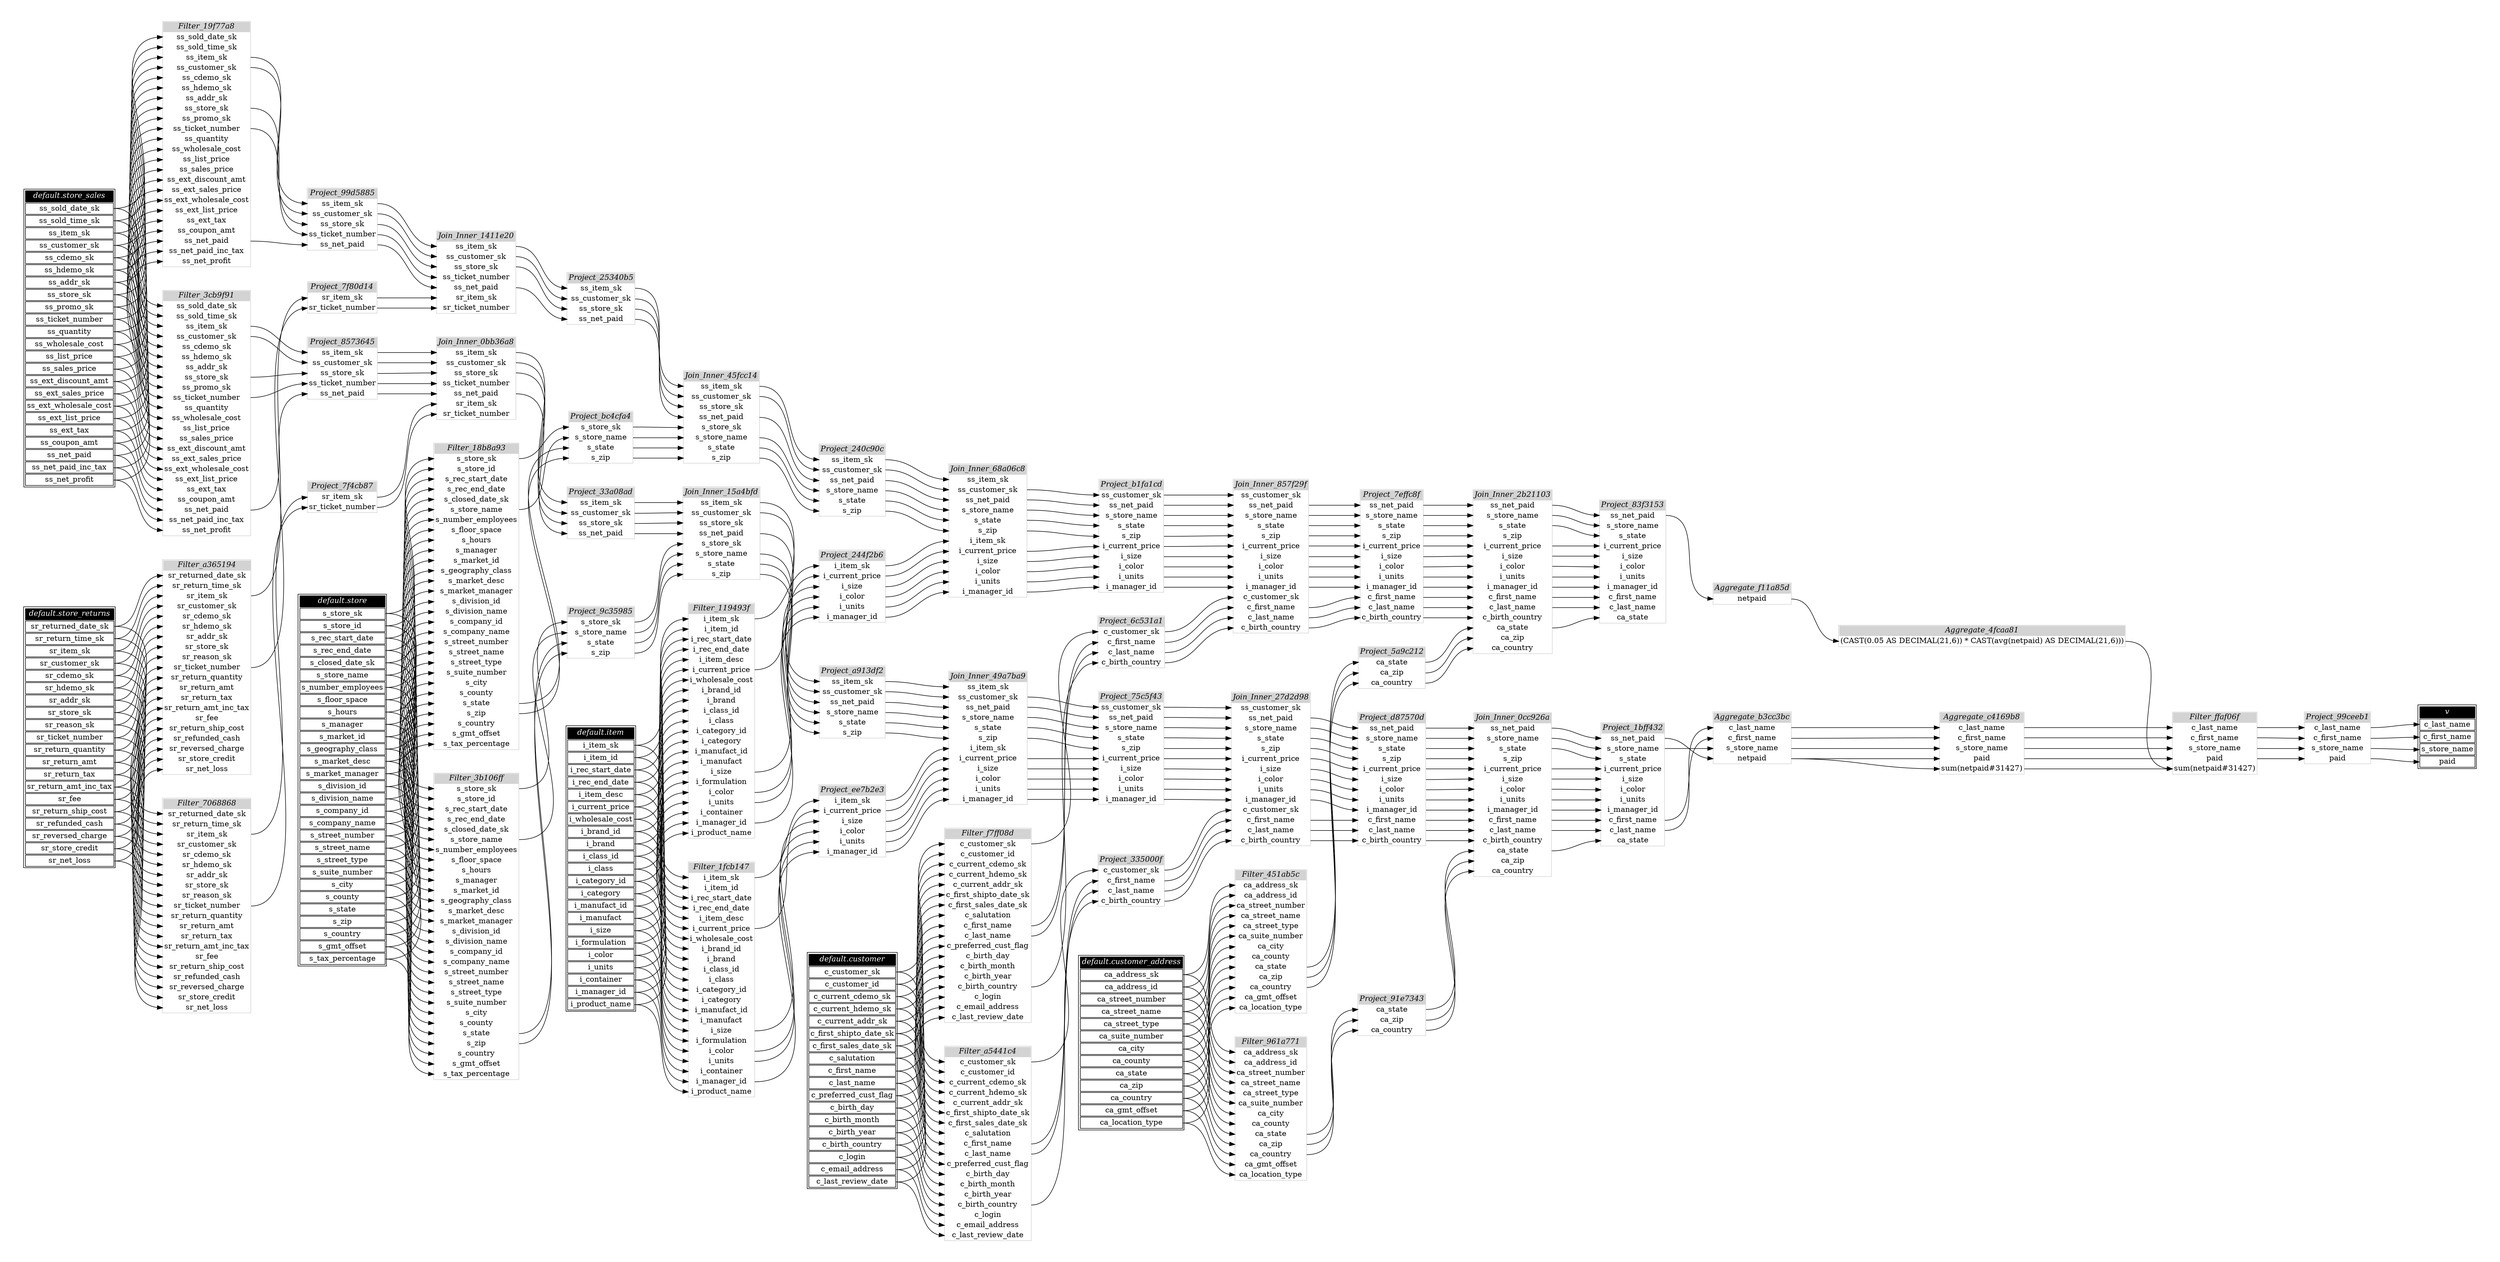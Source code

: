 // Automatically generated by TPCDSFlowTestSuite


digraph {
  graph [pad="0.5" nodesep="0.5" ranksep="1" fontname="Helvetica" rankdir=LR];
  node [shape=plaintext]

  
"Aggregate_4fcaa81" [label=<
<table color="lightgray" border="1" cellborder="0" cellspacing="0">
  <tr><td bgcolor="lightgray" port="nodeName"><i>Aggregate_4fcaa81</i></td></tr>
  <tr><td port="0">(CAST(0.05 AS DECIMAL(21,6)) * CAST(avg(netpaid) AS DECIMAL(21,6)))</td></tr>
</table>>];
     

"Aggregate_b3cc3bc" [label=<
<table color="lightgray" border="1" cellborder="0" cellspacing="0">
  <tr><td bgcolor="lightgray" port="nodeName"><i>Aggregate_b3cc3bc</i></td></tr>
  <tr><td port="0">c_last_name</td></tr>
<tr><td port="1">c_first_name</td></tr>
<tr><td port="2">s_store_name</td></tr>
<tr><td port="3">netpaid</td></tr>
</table>>];
     

"Aggregate_c4169b8" [label=<
<table color="lightgray" border="1" cellborder="0" cellspacing="0">
  <tr><td bgcolor="lightgray" port="nodeName"><i>Aggregate_c4169b8</i></td></tr>
  <tr><td port="0">c_last_name</td></tr>
<tr><td port="1">c_first_name</td></tr>
<tr><td port="2">s_store_name</td></tr>
<tr><td port="3">paid</td></tr>
<tr><td port="4">sum(netpaid#31427)</td></tr>
</table>>];
     

"Aggregate_f11a85d" [label=<
<table color="lightgray" border="1" cellborder="0" cellspacing="0">
  <tr><td bgcolor="lightgray" port="nodeName"><i>Aggregate_f11a85d</i></td></tr>
  <tr><td port="0">netpaid</td></tr>
</table>>];
     

"Filter_119493f" [label=<
<table color="lightgray" border="1" cellborder="0" cellspacing="0">
  <tr><td bgcolor="lightgray" port="nodeName"><i>Filter_119493f</i></td></tr>
  <tr><td port="0">i_item_sk</td></tr>
<tr><td port="1">i_item_id</td></tr>
<tr><td port="2">i_rec_start_date</td></tr>
<tr><td port="3">i_rec_end_date</td></tr>
<tr><td port="4">i_item_desc</td></tr>
<tr><td port="5">i_current_price</td></tr>
<tr><td port="6">i_wholesale_cost</td></tr>
<tr><td port="7">i_brand_id</td></tr>
<tr><td port="8">i_brand</td></tr>
<tr><td port="9">i_class_id</td></tr>
<tr><td port="10">i_class</td></tr>
<tr><td port="11">i_category_id</td></tr>
<tr><td port="12">i_category</td></tr>
<tr><td port="13">i_manufact_id</td></tr>
<tr><td port="14">i_manufact</td></tr>
<tr><td port="15">i_size</td></tr>
<tr><td port="16">i_formulation</td></tr>
<tr><td port="17">i_color</td></tr>
<tr><td port="18">i_units</td></tr>
<tr><td port="19">i_container</td></tr>
<tr><td port="20">i_manager_id</td></tr>
<tr><td port="21">i_product_name</td></tr>
</table>>];
     

"Filter_18b8a93" [label=<
<table color="lightgray" border="1" cellborder="0" cellspacing="0">
  <tr><td bgcolor="lightgray" port="nodeName"><i>Filter_18b8a93</i></td></tr>
  <tr><td port="0">s_store_sk</td></tr>
<tr><td port="1">s_store_id</td></tr>
<tr><td port="2">s_rec_start_date</td></tr>
<tr><td port="3">s_rec_end_date</td></tr>
<tr><td port="4">s_closed_date_sk</td></tr>
<tr><td port="5">s_store_name</td></tr>
<tr><td port="6">s_number_employees</td></tr>
<tr><td port="7">s_floor_space</td></tr>
<tr><td port="8">s_hours</td></tr>
<tr><td port="9">s_manager</td></tr>
<tr><td port="10">s_market_id</td></tr>
<tr><td port="11">s_geography_class</td></tr>
<tr><td port="12">s_market_desc</td></tr>
<tr><td port="13">s_market_manager</td></tr>
<tr><td port="14">s_division_id</td></tr>
<tr><td port="15">s_division_name</td></tr>
<tr><td port="16">s_company_id</td></tr>
<tr><td port="17">s_company_name</td></tr>
<tr><td port="18">s_street_number</td></tr>
<tr><td port="19">s_street_name</td></tr>
<tr><td port="20">s_street_type</td></tr>
<tr><td port="21">s_suite_number</td></tr>
<tr><td port="22">s_city</td></tr>
<tr><td port="23">s_county</td></tr>
<tr><td port="24">s_state</td></tr>
<tr><td port="25">s_zip</td></tr>
<tr><td port="26">s_country</td></tr>
<tr><td port="27">s_gmt_offset</td></tr>
<tr><td port="28">s_tax_percentage</td></tr>
</table>>];
     

"Filter_19f77a8" [label=<
<table color="lightgray" border="1" cellborder="0" cellspacing="0">
  <tr><td bgcolor="lightgray" port="nodeName"><i>Filter_19f77a8</i></td></tr>
  <tr><td port="0">ss_sold_date_sk</td></tr>
<tr><td port="1">ss_sold_time_sk</td></tr>
<tr><td port="2">ss_item_sk</td></tr>
<tr><td port="3">ss_customer_sk</td></tr>
<tr><td port="4">ss_cdemo_sk</td></tr>
<tr><td port="5">ss_hdemo_sk</td></tr>
<tr><td port="6">ss_addr_sk</td></tr>
<tr><td port="7">ss_store_sk</td></tr>
<tr><td port="8">ss_promo_sk</td></tr>
<tr><td port="9">ss_ticket_number</td></tr>
<tr><td port="10">ss_quantity</td></tr>
<tr><td port="11">ss_wholesale_cost</td></tr>
<tr><td port="12">ss_list_price</td></tr>
<tr><td port="13">ss_sales_price</td></tr>
<tr><td port="14">ss_ext_discount_amt</td></tr>
<tr><td port="15">ss_ext_sales_price</td></tr>
<tr><td port="16">ss_ext_wholesale_cost</td></tr>
<tr><td port="17">ss_ext_list_price</td></tr>
<tr><td port="18">ss_ext_tax</td></tr>
<tr><td port="19">ss_coupon_amt</td></tr>
<tr><td port="20">ss_net_paid</td></tr>
<tr><td port="21">ss_net_paid_inc_tax</td></tr>
<tr><td port="22">ss_net_profit</td></tr>
</table>>];
     

"Filter_1fcb147" [label=<
<table color="lightgray" border="1" cellborder="0" cellspacing="0">
  <tr><td bgcolor="lightgray" port="nodeName"><i>Filter_1fcb147</i></td></tr>
  <tr><td port="0">i_item_sk</td></tr>
<tr><td port="1">i_item_id</td></tr>
<tr><td port="2">i_rec_start_date</td></tr>
<tr><td port="3">i_rec_end_date</td></tr>
<tr><td port="4">i_item_desc</td></tr>
<tr><td port="5">i_current_price</td></tr>
<tr><td port="6">i_wholesale_cost</td></tr>
<tr><td port="7">i_brand_id</td></tr>
<tr><td port="8">i_brand</td></tr>
<tr><td port="9">i_class_id</td></tr>
<tr><td port="10">i_class</td></tr>
<tr><td port="11">i_category_id</td></tr>
<tr><td port="12">i_category</td></tr>
<tr><td port="13">i_manufact_id</td></tr>
<tr><td port="14">i_manufact</td></tr>
<tr><td port="15">i_size</td></tr>
<tr><td port="16">i_formulation</td></tr>
<tr><td port="17">i_color</td></tr>
<tr><td port="18">i_units</td></tr>
<tr><td port="19">i_container</td></tr>
<tr><td port="20">i_manager_id</td></tr>
<tr><td port="21">i_product_name</td></tr>
</table>>];
     

"Filter_3b106ff" [label=<
<table color="lightgray" border="1" cellborder="0" cellspacing="0">
  <tr><td bgcolor="lightgray" port="nodeName"><i>Filter_3b106ff</i></td></tr>
  <tr><td port="0">s_store_sk</td></tr>
<tr><td port="1">s_store_id</td></tr>
<tr><td port="2">s_rec_start_date</td></tr>
<tr><td port="3">s_rec_end_date</td></tr>
<tr><td port="4">s_closed_date_sk</td></tr>
<tr><td port="5">s_store_name</td></tr>
<tr><td port="6">s_number_employees</td></tr>
<tr><td port="7">s_floor_space</td></tr>
<tr><td port="8">s_hours</td></tr>
<tr><td port="9">s_manager</td></tr>
<tr><td port="10">s_market_id</td></tr>
<tr><td port="11">s_geography_class</td></tr>
<tr><td port="12">s_market_desc</td></tr>
<tr><td port="13">s_market_manager</td></tr>
<tr><td port="14">s_division_id</td></tr>
<tr><td port="15">s_division_name</td></tr>
<tr><td port="16">s_company_id</td></tr>
<tr><td port="17">s_company_name</td></tr>
<tr><td port="18">s_street_number</td></tr>
<tr><td port="19">s_street_name</td></tr>
<tr><td port="20">s_street_type</td></tr>
<tr><td port="21">s_suite_number</td></tr>
<tr><td port="22">s_city</td></tr>
<tr><td port="23">s_county</td></tr>
<tr><td port="24">s_state</td></tr>
<tr><td port="25">s_zip</td></tr>
<tr><td port="26">s_country</td></tr>
<tr><td port="27">s_gmt_offset</td></tr>
<tr><td port="28">s_tax_percentage</td></tr>
</table>>];
     

"Filter_3cb9f91" [label=<
<table color="lightgray" border="1" cellborder="0" cellspacing="0">
  <tr><td bgcolor="lightgray" port="nodeName"><i>Filter_3cb9f91</i></td></tr>
  <tr><td port="0">ss_sold_date_sk</td></tr>
<tr><td port="1">ss_sold_time_sk</td></tr>
<tr><td port="2">ss_item_sk</td></tr>
<tr><td port="3">ss_customer_sk</td></tr>
<tr><td port="4">ss_cdemo_sk</td></tr>
<tr><td port="5">ss_hdemo_sk</td></tr>
<tr><td port="6">ss_addr_sk</td></tr>
<tr><td port="7">ss_store_sk</td></tr>
<tr><td port="8">ss_promo_sk</td></tr>
<tr><td port="9">ss_ticket_number</td></tr>
<tr><td port="10">ss_quantity</td></tr>
<tr><td port="11">ss_wholesale_cost</td></tr>
<tr><td port="12">ss_list_price</td></tr>
<tr><td port="13">ss_sales_price</td></tr>
<tr><td port="14">ss_ext_discount_amt</td></tr>
<tr><td port="15">ss_ext_sales_price</td></tr>
<tr><td port="16">ss_ext_wholesale_cost</td></tr>
<tr><td port="17">ss_ext_list_price</td></tr>
<tr><td port="18">ss_ext_tax</td></tr>
<tr><td port="19">ss_coupon_amt</td></tr>
<tr><td port="20">ss_net_paid</td></tr>
<tr><td port="21">ss_net_paid_inc_tax</td></tr>
<tr><td port="22">ss_net_profit</td></tr>
</table>>];
     

"Filter_451ab5c" [label=<
<table color="lightgray" border="1" cellborder="0" cellspacing="0">
  <tr><td bgcolor="lightgray" port="nodeName"><i>Filter_451ab5c</i></td></tr>
  <tr><td port="0">ca_address_sk</td></tr>
<tr><td port="1">ca_address_id</td></tr>
<tr><td port="2">ca_street_number</td></tr>
<tr><td port="3">ca_street_name</td></tr>
<tr><td port="4">ca_street_type</td></tr>
<tr><td port="5">ca_suite_number</td></tr>
<tr><td port="6">ca_city</td></tr>
<tr><td port="7">ca_county</td></tr>
<tr><td port="8">ca_state</td></tr>
<tr><td port="9">ca_zip</td></tr>
<tr><td port="10">ca_country</td></tr>
<tr><td port="11">ca_gmt_offset</td></tr>
<tr><td port="12">ca_location_type</td></tr>
</table>>];
     

"Filter_7068868" [label=<
<table color="lightgray" border="1" cellborder="0" cellspacing="0">
  <tr><td bgcolor="lightgray" port="nodeName"><i>Filter_7068868</i></td></tr>
  <tr><td port="0">sr_returned_date_sk</td></tr>
<tr><td port="1">sr_return_time_sk</td></tr>
<tr><td port="2">sr_item_sk</td></tr>
<tr><td port="3">sr_customer_sk</td></tr>
<tr><td port="4">sr_cdemo_sk</td></tr>
<tr><td port="5">sr_hdemo_sk</td></tr>
<tr><td port="6">sr_addr_sk</td></tr>
<tr><td port="7">sr_store_sk</td></tr>
<tr><td port="8">sr_reason_sk</td></tr>
<tr><td port="9">sr_ticket_number</td></tr>
<tr><td port="10">sr_return_quantity</td></tr>
<tr><td port="11">sr_return_amt</td></tr>
<tr><td port="12">sr_return_tax</td></tr>
<tr><td port="13">sr_return_amt_inc_tax</td></tr>
<tr><td port="14">sr_fee</td></tr>
<tr><td port="15">sr_return_ship_cost</td></tr>
<tr><td port="16">sr_refunded_cash</td></tr>
<tr><td port="17">sr_reversed_charge</td></tr>
<tr><td port="18">sr_store_credit</td></tr>
<tr><td port="19">sr_net_loss</td></tr>
</table>>];
     

"Filter_961a771" [label=<
<table color="lightgray" border="1" cellborder="0" cellspacing="0">
  <tr><td bgcolor="lightgray" port="nodeName"><i>Filter_961a771</i></td></tr>
  <tr><td port="0">ca_address_sk</td></tr>
<tr><td port="1">ca_address_id</td></tr>
<tr><td port="2">ca_street_number</td></tr>
<tr><td port="3">ca_street_name</td></tr>
<tr><td port="4">ca_street_type</td></tr>
<tr><td port="5">ca_suite_number</td></tr>
<tr><td port="6">ca_city</td></tr>
<tr><td port="7">ca_county</td></tr>
<tr><td port="8">ca_state</td></tr>
<tr><td port="9">ca_zip</td></tr>
<tr><td port="10">ca_country</td></tr>
<tr><td port="11">ca_gmt_offset</td></tr>
<tr><td port="12">ca_location_type</td></tr>
</table>>];
     

"Filter_a365194" [label=<
<table color="lightgray" border="1" cellborder="0" cellspacing="0">
  <tr><td bgcolor="lightgray" port="nodeName"><i>Filter_a365194</i></td></tr>
  <tr><td port="0">sr_returned_date_sk</td></tr>
<tr><td port="1">sr_return_time_sk</td></tr>
<tr><td port="2">sr_item_sk</td></tr>
<tr><td port="3">sr_customer_sk</td></tr>
<tr><td port="4">sr_cdemo_sk</td></tr>
<tr><td port="5">sr_hdemo_sk</td></tr>
<tr><td port="6">sr_addr_sk</td></tr>
<tr><td port="7">sr_store_sk</td></tr>
<tr><td port="8">sr_reason_sk</td></tr>
<tr><td port="9">sr_ticket_number</td></tr>
<tr><td port="10">sr_return_quantity</td></tr>
<tr><td port="11">sr_return_amt</td></tr>
<tr><td port="12">sr_return_tax</td></tr>
<tr><td port="13">sr_return_amt_inc_tax</td></tr>
<tr><td port="14">sr_fee</td></tr>
<tr><td port="15">sr_return_ship_cost</td></tr>
<tr><td port="16">sr_refunded_cash</td></tr>
<tr><td port="17">sr_reversed_charge</td></tr>
<tr><td port="18">sr_store_credit</td></tr>
<tr><td port="19">sr_net_loss</td></tr>
</table>>];
     

"Filter_a5441c4" [label=<
<table color="lightgray" border="1" cellborder="0" cellspacing="0">
  <tr><td bgcolor="lightgray" port="nodeName"><i>Filter_a5441c4</i></td></tr>
  <tr><td port="0">c_customer_sk</td></tr>
<tr><td port="1">c_customer_id</td></tr>
<tr><td port="2">c_current_cdemo_sk</td></tr>
<tr><td port="3">c_current_hdemo_sk</td></tr>
<tr><td port="4">c_current_addr_sk</td></tr>
<tr><td port="5">c_first_shipto_date_sk</td></tr>
<tr><td port="6">c_first_sales_date_sk</td></tr>
<tr><td port="7">c_salutation</td></tr>
<tr><td port="8">c_first_name</td></tr>
<tr><td port="9">c_last_name</td></tr>
<tr><td port="10">c_preferred_cust_flag</td></tr>
<tr><td port="11">c_birth_day</td></tr>
<tr><td port="12">c_birth_month</td></tr>
<tr><td port="13">c_birth_year</td></tr>
<tr><td port="14">c_birth_country</td></tr>
<tr><td port="15">c_login</td></tr>
<tr><td port="16">c_email_address</td></tr>
<tr><td port="17">c_last_review_date</td></tr>
</table>>];
     

"Filter_f7ff08d" [label=<
<table color="lightgray" border="1" cellborder="0" cellspacing="0">
  <tr><td bgcolor="lightgray" port="nodeName"><i>Filter_f7ff08d</i></td></tr>
  <tr><td port="0">c_customer_sk</td></tr>
<tr><td port="1">c_customer_id</td></tr>
<tr><td port="2">c_current_cdemo_sk</td></tr>
<tr><td port="3">c_current_hdemo_sk</td></tr>
<tr><td port="4">c_current_addr_sk</td></tr>
<tr><td port="5">c_first_shipto_date_sk</td></tr>
<tr><td port="6">c_first_sales_date_sk</td></tr>
<tr><td port="7">c_salutation</td></tr>
<tr><td port="8">c_first_name</td></tr>
<tr><td port="9">c_last_name</td></tr>
<tr><td port="10">c_preferred_cust_flag</td></tr>
<tr><td port="11">c_birth_day</td></tr>
<tr><td port="12">c_birth_month</td></tr>
<tr><td port="13">c_birth_year</td></tr>
<tr><td port="14">c_birth_country</td></tr>
<tr><td port="15">c_login</td></tr>
<tr><td port="16">c_email_address</td></tr>
<tr><td port="17">c_last_review_date</td></tr>
</table>>];
     

"Filter_ffaf06f" [label=<
<table color="lightgray" border="1" cellborder="0" cellspacing="0">
  <tr><td bgcolor="lightgray" port="nodeName"><i>Filter_ffaf06f</i></td></tr>
  <tr><td port="0">c_last_name</td></tr>
<tr><td port="1">c_first_name</td></tr>
<tr><td port="2">s_store_name</td></tr>
<tr><td port="3">paid</td></tr>
<tr><td port="4">sum(netpaid#31427)</td></tr>
</table>>];
     

"Join_Inner_0bb36a8" [label=<
<table color="lightgray" border="1" cellborder="0" cellspacing="0">
  <tr><td bgcolor="lightgray" port="nodeName"><i>Join_Inner_0bb36a8</i></td></tr>
  <tr><td port="0">ss_item_sk</td></tr>
<tr><td port="1">ss_customer_sk</td></tr>
<tr><td port="2">ss_store_sk</td></tr>
<tr><td port="3">ss_ticket_number</td></tr>
<tr><td port="4">ss_net_paid</td></tr>
<tr><td port="5">sr_item_sk</td></tr>
<tr><td port="6">sr_ticket_number</td></tr>
</table>>];
     

"Join_Inner_0cc926a" [label=<
<table color="lightgray" border="1" cellborder="0" cellspacing="0">
  <tr><td bgcolor="lightgray" port="nodeName"><i>Join_Inner_0cc926a</i></td></tr>
  <tr><td port="0">ss_net_paid</td></tr>
<tr><td port="1">s_store_name</td></tr>
<tr><td port="2">s_state</td></tr>
<tr><td port="3">s_zip</td></tr>
<tr><td port="4">i_current_price</td></tr>
<tr><td port="5">i_size</td></tr>
<tr><td port="6">i_color</td></tr>
<tr><td port="7">i_units</td></tr>
<tr><td port="8">i_manager_id</td></tr>
<tr><td port="9">c_first_name</td></tr>
<tr><td port="10">c_last_name</td></tr>
<tr><td port="11">c_birth_country</td></tr>
<tr><td port="12">ca_state</td></tr>
<tr><td port="13">ca_zip</td></tr>
<tr><td port="14">ca_country</td></tr>
</table>>];
     

"Join_Inner_1411e20" [label=<
<table color="lightgray" border="1" cellborder="0" cellspacing="0">
  <tr><td bgcolor="lightgray" port="nodeName"><i>Join_Inner_1411e20</i></td></tr>
  <tr><td port="0">ss_item_sk</td></tr>
<tr><td port="1">ss_customer_sk</td></tr>
<tr><td port="2">ss_store_sk</td></tr>
<tr><td port="3">ss_ticket_number</td></tr>
<tr><td port="4">ss_net_paid</td></tr>
<tr><td port="5">sr_item_sk</td></tr>
<tr><td port="6">sr_ticket_number</td></tr>
</table>>];
     

"Join_Inner_15a4bfd" [label=<
<table color="lightgray" border="1" cellborder="0" cellspacing="0">
  <tr><td bgcolor="lightgray" port="nodeName"><i>Join_Inner_15a4bfd</i></td></tr>
  <tr><td port="0">ss_item_sk</td></tr>
<tr><td port="1">ss_customer_sk</td></tr>
<tr><td port="2">ss_store_sk</td></tr>
<tr><td port="3">ss_net_paid</td></tr>
<tr><td port="4">s_store_sk</td></tr>
<tr><td port="5">s_store_name</td></tr>
<tr><td port="6">s_state</td></tr>
<tr><td port="7">s_zip</td></tr>
</table>>];
     

"Join_Inner_27d2d98" [label=<
<table color="lightgray" border="1" cellborder="0" cellspacing="0">
  <tr><td bgcolor="lightgray" port="nodeName"><i>Join_Inner_27d2d98</i></td></tr>
  <tr><td port="0">ss_customer_sk</td></tr>
<tr><td port="1">ss_net_paid</td></tr>
<tr><td port="2">s_store_name</td></tr>
<tr><td port="3">s_state</td></tr>
<tr><td port="4">s_zip</td></tr>
<tr><td port="5">i_current_price</td></tr>
<tr><td port="6">i_size</td></tr>
<tr><td port="7">i_color</td></tr>
<tr><td port="8">i_units</td></tr>
<tr><td port="9">i_manager_id</td></tr>
<tr><td port="10">c_customer_sk</td></tr>
<tr><td port="11">c_first_name</td></tr>
<tr><td port="12">c_last_name</td></tr>
<tr><td port="13">c_birth_country</td></tr>
</table>>];
     

"Join_Inner_2b21103" [label=<
<table color="lightgray" border="1" cellborder="0" cellspacing="0">
  <tr><td bgcolor="lightgray" port="nodeName"><i>Join_Inner_2b21103</i></td></tr>
  <tr><td port="0">ss_net_paid</td></tr>
<tr><td port="1">s_store_name</td></tr>
<tr><td port="2">s_state</td></tr>
<tr><td port="3">s_zip</td></tr>
<tr><td port="4">i_current_price</td></tr>
<tr><td port="5">i_size</td></tr>
<tr><td port="6">i_color</td></tr>
<tr><td port="7">i_units</td></tr>
<tr><td port="8">i_manager_id</td></tr>
<tr><td port="9">c_first_name</td></tr>
<tr><td port="10">c_last_name</td></tr>
<tr><td port="11">c_birth_country</td></tr>
<tr><td port="12">ca_state</td></tr>
<tr><td port="13">ca_zip</td></tr>
<tr><td port="14">ca_country</td></tr>
</table>>];
     

"Join_Inner_45fcc14" [label=<
<table color="lightgray" border="1" cellborder="0" cellspacing="0">
  <tr><td bgcolor="lightgray" port="nodeName"><i>Join_Inner_45fcc14</i></td></tr>
  <tr><td port="0">ss_item_sk</td></tr>
<tr><td port="1">ss_customer_sk</td></tr>
<tr><td port="2">ss_store_sk</td></tr>
<tr><td port="3">ss_net_paid</td></tr>
<tr><td port="4">s_store_sk</td></tr>
<tr><td port="5">s_store_name</td></tr>
<tr><td port="6">s_state</td></tr>
<tr><td port="7">s_zip</td></tr>
</table>>];
     

"Join_Inner_49a7ba9" [label=<
<table color="lightgray" border="1" cellborder="0" cellspacing="0">
  <tr><td bgcolor="lightgray" port="nodeName"><i>Join_Inner_49a7ba9</i></td></tr>
  <tr><td port="0">ss_item_sk</td></tr>
<tr><td port="1">ss_customer_sk</td></tr>
<tr><td port="2">ss_net_paid</td></tr>
<tr><td port="3">s_store_name</td></tr>
<tr><td port="4">s_state</td></tr>
<tr><td port="5">s_zip</td></tr>
<tr><td port="6">i_item_sk</td></tr>
<tr><td port="7">i_current_price</td></tr>
<tr><td port="8">i_size</td></tr>
<tr><td port="9">i_color</td></tr>
<tr><td port="10">i_units</td></tr>
<tr><td port="11">i_manager_id</td></tr>
</table>>];
     

"Join_Inner_68a06c8" [label=<
<table color="lightgray" border="1" cellborder="0" cellspacing="0">
  <tr><td bgcolor="lightgray" port="nodeName"><i>Join_Inner_68a06c8</i></td></tr>
  <tr><td port="0">ss_item_sk</td></tr>
<tr><td port="1">ss_customer_sk</td></tr>
<tr><td port="2">ss_net_paid</td></tr>
<tr><td port="3">s_store_name</td></tr>
<tr><td port="4">s_state</td></tr>
<tr><td port="5">s_zip</td></tr>
<tr><td port="6">i_item_sk</td></tr>
<tr><td port="7">i_current_price</td></tr>
<tr><td port="8">i_size</td></tr>
<tr><td port="9">i_color</td></tr>
<tr><td port="10">i_units</td></tr>
<tr><td port="11">i_manager_id</td></tr>
</table>>];
     

"Join_Inner_857f29f" [label=<
<table color="lightgray" border="1" cellborder="0" cellspacing="0">
  <tr><td bgcolor="lightgray" port="nodeName"><i>Join_Inner_857f29f</i></td></tr>
  <tr><td port="0">ss_customer_sk</td></tr>
<tr><td port="1">ss_net_paid</td></tr>
<tr><td port="2">s_store_name</td></tr>
<tr><td port="3">s_state</td></tr>
<tr><td port="4">s_zip</td></tr>
<tr><td port="5">i_current_price</td></tr>
<tr><td port="6">i_size</td></tr>
<tr><td port="7">i_color</td></tr>
<tr><td port="8">i_units</td></tr>
<tr><td port="9">i_manager_id</td></tr>
<tr><td port="10">c_customer_sk</td></tr>
<tr><td port="11">c_first_name</td></tr>
<tr><td port="12">c_last_name</td></tr>
<tr><td port="13">c_birth_country</td></tr>
</table>>];
     

"Project_1bff432" [label=<
<table color="lightgray" border="1" cellborder="0" cellspacing="0">
  <tr><td bgcolor="lightgray" port="nodeName"><i>Project_1bff432</i></td></tr>
  <tr><td port="0">ss_net_paid</td></tr>
<tr><td port="1">s_store_name</td></tr>
<tr><td port="2">s_state</td></tr>
<tr><td port="3">i_current_price</td></tr>
<tr><td port="4">i_size</td></tr>
<tr><td port="5">i_color</td></tr>
<tr><td port="6">i_units</td></tr>
<tr><td port="7">i_manager_id</td></tr>
<tr><td port="8">c_first_name</td></tr>
<tr><td port="9">c_last_name</td></tr>
<tr><td port="10">ca_state</td></tr>
</table>>];
     

"Project_240c90c" [label=<
<table color="lightgray" border="1" cellborder="0" cellspacing="0">
  <tr><td bgcolor="lightgray" port="nodeName"><i>Project_240c90c</i></td></tr>
  <tr><td port="0">ss_item_sk</td></tr>
<tr><td port="1">ss_customer_sk</td></tr>
<tr><td port="2">ss_net_paid</td></tr>
<tr><td port="3">s_store_name</td></tr>
<tr><td port="4">s_state</td></tr>
<tr><td port="5">s_zip</td></tr>
</table>>];
     

"Project_244f2b6" [label=<
<table color="lightgray" border="1" cellborder="0" cellspacing="0">
  <tr><td bgcolor="lightgray" port="nodeName"><i>Project_244f2b6</i></td></tr>
  <tr><td port="0">i_item_sk</td></tr>
<tr><td port="1">i_current_price</td></tr>
<tr><td port="2">i_size</td></tr>
<tr><td port="3">i_color</td></tr>
<tr><td port="4">i_units</td></tr>
<tr><td port="5">i_manager_id</td></tr>
</table>>];
     

"Project_25340b5" [label=<
<table color="lightgray" border="1" cellborder="0" cellspacing="0">
  <tr><td bgcolor="lightgray" port="nodeName"><i>Project_25340b5</i></td></tr>
  <tr><td port="0">ss_item_sk</td></tr>
<tr><td port="1">ss_customer_sk</td></tr>
<tr><td port="2">ss_store_sk</td></tr>
<tr><td port="3">ss_net_paid</td></tr>
</table>>];
     

"Project_335000f" [label=<
<table color="lightgray" border="1" cellborder="0" cellspacing="0">
  <tr><td bgcolor="lightgray" port="nodeName"><i>Project_335000f</i></td></tr>
  <tr><td port="0">c_customer_sk</td></tr>
<tr><td port="1">c_first_name</td></tr>
<tr><td port="2">c_last_name</td></tr>
<tr><td port="3">c_birth_country</td></tr>
</table>>];
     

"Project_33a08ad" [label=<
<table color="lightgray" border="1" cellborder="0" cellspacing="0">
  <tr><td bgcolor="lightgray" port="nodeName"><i>Project_33a08ad</i></td></tr>
  <tr><td port="0">ss_item_sk</td></tr>
<tr><td port="1">ss_customer_sk</td></tr>
<tr><td port="2">ss_store_sk</td></tr>
<tr><td port="3">ss_net_paid</td></tr>
</table>>];
     

"Project_5a9c212" [label=<
<table color="lightgray" border="1" cellborder="0" cellspacing="0">
  <tr><td bgcolor="lightgray" port="nodeName"><i>Project_5a9c212</i></td></tr>
  <tr><td port="0">ca_state</td></tr>
<tr><td port="1">ca_zip</td></tr>
<tr><td port="2">ca_country</td></tr>
</table>>];
     

"Project_6c531a1" [label=<
<table color="lightgray" border="1" cellborder="0" cellspacing="0">
  <tr><td bgcolor="lightgray" port="nodeName"><i>Project_6c531a1</i></td></tr>
  <tr><td port="0">c_customer_sk</td></tr>
<tr><td port="1">c_first_name</td></tr>
<tr><td port="2">c_last_name</td></tr>
<tr><td port="3">c_birth_country</td></tr>
</table>>];
     

"Project_75c5f43" [label=<
<table color="lightgray" border="1" cellborder="0" cellspacing="0">
  <tr><td bgcolor="lightgray" port="nodeName"><i>Project_75c5f43</i></td></tr>
  <tr><td port="0">ss_customer_sk</td></tr>
<tr><td port="1">ss_net_paid</td></tr>
<tr><td port="2">s_store_name</td></tr>
<tr><td port="3">s_state</td></tr>
<tr><td port="4">s_zip</td></tr>
<tr><td port="5">i_current_price</td></tr>
<tr><td port="6">i_size</td></tr>
<tr><td port="7">i_color</td></tr>
<tr><td port="8">i_units</td></tr>
<tr><td port="9">i_manager_id</td></tr>
</table>>];
     

"Project_7effc8f" [label=<
<table color="lightgray" border="1" cellborder="0" cellspacing="0">
  <tr><td bgcolor="lightgray" port="nodeName"><i>Project_7effc8f</i></td></tr>
  <tr><td port="0">ss_net_paid</td></tr>
<tr><td port="1">s_store_name</td></tr>
<tr><td port="2">s_state</td></tr>
<tr><td port="3">s_zip</td></tr>
<tr><td port="4">i_current_price</td></tr>
<tr><td port="5">i_size</td></tr>
<tr><td port="6">i_color</td></tr>
<tr><td port="7">i_units</td></tr>
<tr><td port="8">i_manager_id</td></tr>
<tr><td port="9">c_first_name</td></tr>
<tr><td port="10">c_last_name</td></tr>
<tr><td port="11">c_birth_country</td></tr>
</table>>];
     

"Project_7f4cb87" [label=<
<table color="lightgray" border="1" cellborder="0" cellspacing="0">
  <tr><td bgcolor="lightgray" port="nodeName"><i>Project_7f4cb87</i></td></tr>
  <tr><td port="0">sr_item_sk</td></tr>
<tr><td port="1">sr_ticket_number</td></tr>
</table>>];
     

"Project_7f80d14" [label=<
<table color="lightgray" border="1" cellborder="0" cellspacing="0">
  <tr><td bgcolor="lightgray" port="nodeName"><i>Project_7f80d14</i></td></tr>
  <tr><td port="0">sr_item_sk</td></tr>
<tr><td port="1">sr_ticket_number</td></tr>
</table>>];
     

"Project_83f3153" [label=<
<table color="lightgray" border="1" cellborder="0" cellspacing="0">
  <tr><td bgcolor="lightgray" port="nodeName"><i>Project_83f3153</i></td></tr>
  <tr><td port="0">ss_net_paid</td></tr>
<tr><td port="1">s_store_name</td></tr>
<tr><td port="2">s_state</td></tr>
<tr><td port="3">i_current_price</td></tr>
<tr><td port="4">i_size</td></tr>
<tr><td port="5">i_color</td></tr>
<tr><td port="6">i_units</td></tr>
<tr><td port="7">i_manager_id</td></tr>
<tr><td port="8">c_first_name</td></tr>
<tr><td port="9">c_last_name</td></tr>
<tr><td port="10">ca_state</td></tr>
</table>>];
     

"Project_8573645" [label=<
<table color="lightgray" border="1" cellborder="0" cellspacing="0">
  <tr><td bgcolor="lightgray" port="nodeName"><i>Project_8573645</i></td></tr>
  <tr><td port="0">ss_item_sk</td></tr>
<tr><td port="1">ss_customer_sk</td></tr>
<tr><td port="2">ss_store_sk</td></tr>
<tr><td port="3">ss_ticket_number</td></tr>
<tr><td port="4">ss_net_paid</td></tr>
</table>>];
     

"Project_91e7343" [label=<
<table color="lightgray" border="1" cellborder="0" cellspacing="0">
  <tr><td bgcolor="lightgray" port="nodeName"><i>Project_91e7343</i></td></tr>
  <tr><td port="0">ca_state</td></tr>
<tr><td port="1">ca_zip</td></tr>
<tr><td port="2">ca_country</td></tr>
</table>>];
     

"Project_99ceeb1" [label=<
<table color="lightgray" border="1" cellborder="0" cellspacing="0">
  <tr><td bgcolor="lightgray" port="nodeName"><i>Project_99ceeb1</i></td></tr>
  <tr><td port="0">c_last_name</td></tr>
<tr><td port="1">c_first_name</td></tr>
<tr><td port="2">s_store_name</td></tr>
<tr><td port="3">paid</td></tr>
</table>>];
     

"Project_99d5885" [label=<
<table color="lightgray" border="1" cellborder="0" cellspacing="0">
  <tr><td bgcolor="lightgray" port="nodeName"><i>Project_99d5885</i></td></tr>
  <tr><td port="0">ss_item_sk</td></tr>
<tr><td port="1">ss_customer_sk</td></tr>
<tr><td port="2">ss_store_sk</td></tr>
<tr><td port="3">ss_ticket_number</td></tr>
<tr><td port="4">ss_net_paid</td></tr>
</table>>];
     

"Project_9c35985" [label=<
<table color="lightgray" border="1" cellborder="0" cellspacing="0">
  <tr><td bgcolor="lightgray" port="nodeName"><i>Project_9c35985</i></td></tr>
  <tr><td port="0">s_store_sk</td></tr>
<tr><td port="1">s_store_name</td></tr>
<tr><td port="2">s_state</td></tr>
<tr><td port="3">s_zip</td></tr>
</table>>];
     

"Project_a913df2" [label=<
<table color="lightgray" border="1" cellborder="0" cellspacing="0">
  <tr><td bgcolor="lightgray" port="nodeName"><i>Project_a913df2</i></td></tr>
  <tr><td port="0">ss_item_sk</td></tr>
<tr><td port="1">ss_customer_sk</td></tr>
<tr><td port="2">ss_net_paid</td></tr>
<tr><td port="3">s_store_name</td></tr>
<tr><td port="4">s_state</td></tr>
<tr><td port="5">s_zip</td></tr>
</table>>];
     

"Project_b1fa1cd" [label=<
<table color="lightgray" border="1" cellborder="0" cellspacing="0">
  <tr><td bgcolor="lightgray" port="nodeName"><i>Project_b1fa1cd</i></td></tr>
  <tr><td port="0">ss_customer_sk</td></tr>
<tr><td port="1">ss_net_paid</td></tr>
<tr><td port="2">s_store_name</td></tr>
<tr><td port="3">s_state</td></tr>
<tr><td port="4">s_zip</td></tr>
<tr><td port="5">i_current_price</td></tr>
<tr><td port="6">i_size</td></tr>
<tr><td port="7">i_color</td></tr>
<tr><td port="8">i_units</td></tr>
<tr><td port="9">i_manager_id</td></tr>
</table>>];
     

"Project_bc4cfa4" [label=<
<table color="lightgray" border="1" cellborder="0" cellspacing="0">
  <tr><td bgcolor="lightgray" port="nodeName"><i>Project_bc4cfa4</i></td></tr>
  <tr><td port="0">s_store_sk</td></tr>
<tr><td port="1">s_store_name</td></tr>
<tr><td port="2">s_state</td></tr>
<tr><td port="3">s_zip</td></tr>
</table>>];
     

"Project_d87570d" [label=<
<table color="lightgray" border="1" cellborder="0" cellspacing="0">
  <tr><td bgcolor="lightgray" port="nodeName"><i>Project_d87570d</i></td></tr>
  <tr><td port="0">ss_net_paid</td></tr>
<tr><td port="1">s_store_name</td></tr>
<tr><td port="2">s_state</td></tr>
<tr><td port="3">s_zip</td></tr>
<tr><td port="4">i_current_price</td></tr>
<tr><td port="5">i_size</td></tr>
<tr><td port="6">i_color</td></tr>
<tr><td port="7">i_units</td></tr>
<tr><td port="8">i_manager_id</td></tr>
<tr><td port="9">c_first_name</td></tr>
<tr><td port="10">c_last_name</td></tr>
<tr><td port="11">c_birth_country</td></tr>
</table>>];
     

"Project_ee7b2e3" [label=<
<table color="lightgray" border="1" cellborder="0" cellspacing="0">
  <tr><td bgcolor="lightgray" port="nodeName"><i>Project_ee7b2e3</i></td></tr>
  <tr><td port="0">i_item_sk</td></tr>
<tr><td port="1">i_current_price</td></tr>
<tr><td port="2">i_size</td></tr>
<tr><td port="3">i_color</td></tr>
<tr><td port="4">i_units</td></tr>
<tr><td port="5">i_manager_id</td></tr>
</table>>];
     

"default.customer" [color="black" label=<
<table>
  <tr><td bgcolor="black" port="nodeName"><i><font color="white">default.customer</font></i></td></tr>
  <tr><td port="0">c_customer_sk</td></tr>
<tr><td port="1">c_customer_id</td></tr>
<tr><td port="2">c_current_cdemo_sk</td></tr>
<tr><td port="3">c_current_hdemo_sk</td></tr>
<tr><td port="4">c_current_addr_sk</td></tr>
<tr><td port="5">c_first_shipto_date_sk</td></tr>
<tr><td port="6">c_first_sales_date_sk</td></tr>
<tr><td port="7">c_salutation</td></tr>
<tr><td port="8">c_first_name</td></tr>
<tr><td port="9">c_last_name</td></tr>
<tr><td port="10">c_preferred_cust_flag</td></tr>
<tr><td port="11">c_birth_day</td></tr>
<tr><td port="12">c_birth_month</td></tr>
<tr><td port="13">c_birth_year</td></tr>
<tr><td port="14">c_birth_country</td></tr>
<tr><td port="15">c_login</td></tr>
<tr><td port="16">c_email_address</td></tr>
<tr><td port="17">c_last_review_date</td></tr>
</table>>];
     

"default.customer_address" [color="black" label=<
<table>
  <tr><td bgcolor="black" port="nodeName"><i><font color="white">default.customer_address</font></i></td></tr>
  <tr><td port="0">ca_address_sk</td></tr>
<tr><td port="1">ca_address_id</td></tr>
<tr><td port="2">ca_street_number</td></tr>
<tr><td port="3">ca_street_name</td></tr>
<tr><td port="4">ca_street_type</td></tr>
<tr><td port="5">ca_suite_number</td></tr>
<tr><td port="6">ca_city</td></tr>
<tr><td port="7">ca_county</td></tr>
<tr><td port="8">ca_state</td></tr>
<tr><td port="9">ca_zip</td></tr>
<tr><td port="10">ca_country</td></tr>
<tr><td port="11">ca_gmt_offset</td></tr>
<tr><td port="12">ca_location_type</td></tr>
</table>>];
     

"default.item" [color="black" label=<
<table>
  <tr><td bgcolor="black" port="nodeName"><i><font color="white">default.item</font></i></td></tr>
  <tr><td port="0">i_item_sk</td></tr>
<tr><td port="1">i_item_id</td></tr>
<tr><td port="2">i_rec_start_date</td></tr>
<tr><td port="3">i_rec_end_date</td></tr>
<tr><td port="4">i_item_desc</td></tr>
<tr><td port="5">i_current_price</td></tr>
<tr><td port="6">i_wholesale_cost</td></tr>
<tr><td port="7">i_brand_id</td></tr>
<tr><td port="8">i_brand</td></tr>
<tr><td port="9">i_class_id</td></tr>
<tr><td port="10">i_class</td></tr>
<tr><td port="11">i_category_id</td></tr>
<tr><td port="12">i_category</td></tr>
<tr><td port="13">i_manufact_id</td></tr>
<tr><td port="14">i_manufact</td></tr>
<tr><td port="15">i_size</td></tr>
<tr><td port="16">i_formulation</td></tr>
<tr><td port="17">i_color</td></tr>
<tr><td port="18">i_units</td></tr>
<tr><td port="19">i_container</td></tr>
<tr><td port="20">i_manager_id</td></tr>
<tr><td port="21">i_product_name</td></tr>
</table>>];
     

"default.store" [color="black" label=<
<table>
  <tr><td bgcolor="black" port="nodeName"><i><font color="white">default.store</font></i></td></tr>
  <tr><td port="0">s_store_sk</td></tr>
<tr><td port="1">s_store_id</td></tr>
<tr><td port="2">s_rec_start_date</td></tr>
<tr><td port="3">s_rec_end_date</td></tr>
<tr><td port="4">s_closed_date_sk</td></tr>
<tr><td port="5">s_store_name</td></tr>
<tr><td port="6">s_number_employees</td></tr>
<tr><td port="7">s_floor_space</td></tr>
<tr><td port="8">s_hours</td></tr>
<tr><td port="9">s_manager</td></tr>
<tr><td port="10">s_market_id</td></tr>
<tr><td port="11">s_geography_class</td></tr>
<tr><td port="12">s_market_desc</td></tr>
<tr><td port="13">s_market_manager</td></tr>
<tr><td port="14">s_division_id</td></tr>
<tr><td port="15">s_division_name</td></tr>
<tr><td port="16">s_company_id</td></tr>
<tr><td port="17">s_company_name</td></tr>
<tr><td port="18">s_street_number</td></tr>
<tr><td port="19">s_street_name</td></tr>
<tr><td port="20">s_street_type</td></tr>
<tr><td port="21">s_suite_number</td></tr>
<tr><td port="22">s_city</td></tr>
<tr><td port="23">s_county</td></tr>
<tr><td port="24">s_state</td></tr>
<tr><td port="25">s_zip</td></tr>
<tr><td port="26">s_country</td></tr>
<tr><td port="27">s_gmt_offset</td></tr>
<tr><td port="28">s_tax_percentage</td></tr>
</table>>];
     

"default.store_returns" [color="black" label=<
<table>
  <tr><td bgcolor="black" port="nodeName"><i><font color="white">default.store_returns</font></i></td></tr>
  <tr><td port="0">sr_returned_date_sk</td></tr>
<tr><td port="1">sr_return_time_sk</td></tr>
<tr><td port="2">sr_item_sk</td></tr>
<tr><td port="3">sr_customer_sk</td></tr>
<tr><td port="4">sr_cdemo_sk</td></tr>
<tr><td port="5">sr_hdemo_sk</td></tr>
<tr><td port="6">sr_addr_sk</td></tr>
<tr><td port="7">sr_store_sk</td></tr>
<tr><td port="8">sr_reason_sk</td></tr>
<tr><td port="9">sr_ticket_number</td></tr>
<tr><td port="10">sr_return_quantity</td></tr>
<tr><td port="11">sr_return_amt</td></tr>
<tr><td port="12">sr_return_tax</td></tr>
<tr><td port="13">sr_return_amt_inc_tax</td></tr>
<tr><td port="14">sr_fee</td></tr>
<tr><td port="15">sr_return_ship_cost</td></tr>
<tr><td port="16">sr_refunded_cash</td></tr>
<tr><td port="17">sr_reversed_charge</td></tr>
<tr><td port="18">sr_store_credit</td></tr>
<tr><td port="19">sr_net_loss</td></tr>
</table>>];
     

"default.store_sales" [color="black" label=<
<table>
  <tr><td bgcolor="black" port="nodeName"><i><font color="white">default.store_sales</font></i></td></tr>
  <tr><td port="0">ss_sold_date_sk</td></tr>
<tr><td port="1">ss_sold_time_sk</td></tr>
<tr><td port="2">ss_item_sk</td></tr>
<tr><td port="3">ss_customer_sk</td></tr>
<tr><td port="4">ss_cdemo_sk</td></tr>
<tr><td port="5">ss_hdemo_sk</td></tr>
<tr><td port="6">ss_addr_sk</td></tr>
<tr><td port="7">ss_store_sk</td></tr>
<tr><td port="8">ss_promo_sk</td></tr>
<tr><td port="9">ss_ticket_number</td></tr>
<tr><td port="10">ss_quantity</td></tr>
<tr><td port="11">ss_wholesale_cost</td></tr>
<tr><td port="12">ss_list_price</td></tr>
<tr><td port="13">ss_sales_price</td></tr>
<tr><td port="14">ss_ext_discount_amt</td></tr>
<tr><td port="15">ss_ext_sales_price</td></tr>
<tr><td port="16">ss_ext_wholesale_cost</td></tr>
<tr><td port="17">ss_ext_list_price</td></tr>
<tr><td port="18">ss_ext_tax</td></tr>
<tr><td port="19">ss_coupon_amt</td></tr>
<tr><td port="20">ss_net_paid</td></tr>
<tr><td port="21">ss_net_paid_inc_tax</td></tr>
<tr><td port="22">ss_net_profit</td></tr>
</table>>];
     

"v" [color="black" label=<
<table>
  <tr><td bgcolor="black" port="nodeName"><i><font color="white">v</font></i></td></tr>
  <tr><td port="0">c_last_name</td></tr>
<tr><td port="1">c_first_name</td></tr>
<tr><td port="2">s_store_name</td></tr>
<tr><td port="3">paid</td></tr>
</table>>];
     
  "Aggregate_4fcaa81":0 -> "Filter_ffaf06f":4;
"Aggregate_b3cc3bc":0 -> "Aggregate_c4169b8":0;
"Aggregate_b3cc3bc":1 -> "Aggregate_c4169b8":1;
"Aggregate_b3cc3bc":2 -> "Aggregate_c4169b8":2;
"Aggregate_b3cc3bc":3 -> "Aggregate_c4169b8":3;
"Aggregate_b3cc3bc":3 -> "Aggregate_c4169b8":4;
"Aggregate_c4169b8":0 -> "Filter_ffaf06f":0;
"Aggregate_c4169b8":1 -> "Filter_ffaf06f":1;
"Aggregate_c4169b8":2 -> "Filter_ffaf06f":2;
"Aggregate_c4169b8":3 -> "Filter_ffaf06f":3;
"Aggregate_c4169b8":4 -> "Filter_ffaf06f":4;
"Aggregate_f11a85d":0 -> "Aggregate_4fcaa81":0;
"Filter_119493f":0 -> "Project_244f2b6":0;
"Filter_119493f":15 -> "Project_244f2b6":2;
"Filter_119493f":17 -> "Project_244f2b6":3;
"Filter_119493f":18 -> "Project_244f2b6":4;
"Filter_119493f":20 -> "Project_244f2b6":5;
"Filter_119493f":5 -> "Project_244f2b6":1;
"Filter_18b8a93":0 -> "Project_bc4cfa4":0;
"Filter_18b8a93":24 -> "Project_bc4cfa4":2;
"Filter_18b8a93":25 -> "Project_bc4cfa4":3;
"Filter_18b8a93":5 -> "Project_bc4cfa4":1;
"Filter_19f77a8":2 -> "Project_99d5885":0;
"Filter_19f77a8":20 -> "Project_99d5885":4;
"Filter_19f77a8":3 -> "Project_99d5885":1;
"Filter_19f77a8":7 -> "Project_99d5885":2;
"Filter_19f77a8":9 -> "Project_99d5885":3;
"Filter_1fcb147":0 -> "Project_ee7b2e3":0;
"Filter_1fcb147":15 -> "Project_ee7b2e3":2;
"Filter_1fcb147":17 -> "Project_ee7b2e3":3;
"Filter_1fcb147":18 -> "Project_ee7b2e3":4;
"Filter_1fcb147":20 -> "Project_ee7b2e3":5;
"Filter_1fcb147":5 -> "Project_ee7b2e3":1;
"Filter_3b106ff":0 -> "Project_9c35985":0;
"Filter_3b106ff":24 -> "Project_9c35985":2;
"Filter_3b106ff":25 -> "Project_9c35985":3;
"Filter_3b106ff":5 -> "Project_9c35985":1;
"Filter_3cb9f91":2 -> "Project_8573645":0;
"Filter_3cb9f91":20 -> "Project_8573645":4;
"Filter_3cb9f91":3 -> "Project_8573645":1;
"Filter_3cb9f91":7 -> "Project_8573645":2;
"Filter_3cb9f91":9 -> "Project_8573645":3;
"Filter_451ab5c":10 -> "Project_5a9c212":2;
"Filter_451ab5c":8 -> "Project_5a9c212":0;
"Filter_451ab5c":9 -> "Project_5a9c212":1;
"Filter_7068868":2 -> "Project_7f4cb87":0;
"Filter_7068868":9 -> "Project_7f4cb87":1;
"Filter_961a771":10 -> "Project_91e7343":2;
"Filter_961a771":8 -> "Project_91e7343":0;
"Filter_961a771":9 -> "Project_91e7343":1;
"Filter_a365194":2 -> "Project_7f80d14":0;
"Filter_a365194":9 -> "Project_7f80d14":1;
"Filter_a5441c4":0 -> "Project_335000f":0;
"Filter_a5441c4":14 -> "Project_335000f":3;
"Filter_a5441c4":8 -> "Project_335000f":1;
"Filter_a5441c4":9 -> "Project_335000f":2;
"Filter_f7ff08d":0 -> "Project_6c531a1":0;
"Filter_f7ff08d":14 -> "Project_6c531a1":3;
"Filter_f7ff08d":8 -> "Project_6c531a1":1;
"Filter_f7ff08d":9 -> "Project_6c531a1":2;
"Filter_ffaf06f":0 -> "Project_99ceeb1":0;
"Filter_ffaf06f":1 -> "Project_99ceeb1":1;
"Filter_ffaf06f":2 -> "Project_99ceeb1":2;
"Filter_ffaf06f":3 -> "Project_99ceeb1":3;
"Join_Inner_0bb36a8":0 -> "Project_33a08ad":0;
"Join_Inner_0bb36a8":1 -> "Project_33a08ad":1;
"Join_Inner_0bb36a8":2 -> "Project_33a08ad":2;
"Join_Inner_0bb36a8":4 -> "Project_33a08ad":3;
"Join_Inner_0cc926a":0 -> "Project_1bff432":0;
"Join_Inner_0cc926a":1 -> "Project_1bff432":1;
"Join_Inner_0cc926a":10 -> "Project_1bff432":9;
"Join_Inner_0cc926a":12 -> "Project_1bff432":10;
"Join_Inner_0cc926a":2 -> "Project_1bff432":2;
"Join_Inner_0cc926a":4 -> "Project_1bff432":3;
"Join_Inner_0cc926a":5 -> "Project_1bff432":4;
"Join_Inner_0cc926a":6 -> "Project_1bff432":5;
"Join_Inner_0cc926a":7 -> "Project_1bff432":6;
"Join_Inner_0cc926a":8 -> "Project_1bff432":7;
"Join_Inner_0cc926a":9 -> "Project_1bff432":8;
"Join_Inner_1411e20":0 -> "Project_25340b5":0;
"Join_Inner_1411e20":1 -> "Project_25340b5":1;
"Join_Inner_1411e20":2 -> "Project_25340b5":2;
"Join_Inner_1411e20":4 -> "Project_25340b5":3;
"Join_Inner_15a4bfd":0 -> "Project_a913df2":0;
"Join_Inner_15a4bfd":1 -> "Project_a913df2":1;
"Join_Inner_15a4bfd":3 -> "Project_a913df2":2;
"Join_Inner_15a4bfd":5 -> "Project_a913df2":3;
"Join_Inner_15a4bfd":6 -> "Project_a913df2":4;
"Join_Inner_15a4bfd":7 -> "Project_a913df2":5;
"Join_Inner_27d2d98":1 -> "Project_d87570d":0;
"Join_Inner_27d2d98":11 -> "Project_d87570d":9;
"Join_Inner_27d2d98":12 -> "Project_d87570d":10;
"Join_Inner_27d2d98":13 -> "Project_d87570d":11;
"Join_Inner_27d2d98":2 -> "Project_d87570d":1;
"Join_Inner_27d2d98":3 -> "Project_d87570d":2;
"Join_Inner_27d2d98":4 -> "Project_d87570d":3;
"Join_Inner_27d2d98":5 -> "Project_d87570d":4;
"Join_Inner_27d2d98":6 -> "Project_d87570d":5;
"Join_Inner_27d2d98":7 -> "Project_d87570d":6;
"Join_Inner_27d2d98":8 -> "Project_d87570d":7;
"Join_Inner_27d2d98":9 -> "Project_d87570d":8;
"Join_Inner_2b21103":0 -> "Project_83f3153":0;
"Join_Inner_2b21103":1 -> "Project_83f3153":1;
"Join_Inner_2b21103":10 -> "Project_83f3153":9;
"Join_Inner_2b21103":12 -> "Project_83f3153":10;
"Join_Inner_2b21103":2 -> "Project_83f3153":2;
"Join_Inner_2b21103":4 -> "Project_83f3153":3;
"Join_Inner_2b21103":5 -> "Project_83f3153":4;
"Join_Inner_2b21103":6 -> "Project_83f3153":5;
"Join_Inner_2b21103":7 -> "Project_83f3153":6;
"Join_Inner_2b21103":8 -> "Project_83f3153":7;
"Join_Inner_2b21103":9 -> "Project_83f3153":8;
"Join_Inner_45fcc14":0 -> "Project_240c90c":0;
"Join_Inner_45fcc14":1 -> "Project_240c90c":1;
"Join_Inner_45fcc14":3 -> "Project_240c90c":2;
"Join_Inner_45fcc14":5 -> "Project_240c90c":3;
"Join_Inner_45fcc14":6 -> "Project_240c90c":4;
"Join_Inner_45fcc14":7 -> "Project_240c90c":5;
"Join_Inner_49a7ba9":1 -> "Project_75c5f43":0;
"Join_Inner_49a7ba9":10 -> "Project_75c5f43":8;
"Join_Inner_49a7ba9":11 -> "Project_75c5f43":9;
"Join_Inner_49a7ba9":2 -> "Project_75c5f43":1;
"Join_Inner_49a7ba9":3 -> "Project_75c5f43":2;
"Join_Inner_49a7ba9":4 -> "Project_75c5f43":3;
"Join_Inner_49a7ba9":5 -> "Project_75c5f43":4;
"Join_Inner_49a7ba9":7 -> "Project_75c5f43":5;
"Join_Inner_49a7ba9":8 -> "Project_75c5f43":6;
"Join_Inner_49a7ba9":9 -> "Project_75c5f43":7;
"Join_Inner_68a06c8":1 -> "Project_b1fa1cd":0;
"Join_Inner_68a06c8":10 -> "Project_b1fa1cd":8;
"Join_Inner_68a06c8":11 -> "Project_b1fa1cd":9;
"Join_Inner_68a06c8":2 -> "Project_b1fa1cd":1;
"Join_Inner_68a06c8":3 -> "Project_b1fa1cd":2;
"Join_Inner_68a06c8":4 -> "Project_b1fa1cd":3;
"Join_Inner_68a06c8":5 -> "Project_b1fa1cd":4;
"Join_Inner_68a06c8":7 -> "Project_b1fa1cd":5;
"Join_Inner_68a06c8":8 -> "Project_b1fa1cd":6;
"Join_Inner_68a06c8":9 -> "Project_b1fa1cd":7;
"Join_Inner_857f29f":1 -> "Project_7effc8f":0;
"Join_Inner_857f29f":11 -> "Project_7effc8f":9;
"Join_Inner_857f29f":12 -> "Project_7effc8f":10;
"Join_Inner_857f29f":13 -> "Project_7effc8f":11;
"Join_Inner_857f29f":2 -> "Project_7effc8f":1;
"Join_Inner_857f29f":3 -> "Project_7effc8f":2;
"Join_Inner_857f29f":4 -> "Project_7effc8f":3;
"Join_Inner_857f29f":5 -> "Project_7effc8f":4;
"Join_Inner_857f29f":6 -> "Project_7effc8f":5;
"Join_Inner_857f29f":7 -> "Project_7effc8f":6;
"Join_Inner_857f29f":8 -> "Project_7effc8f":7;
"Join_Inner_857f29f":9 -> "Project_7effc8f":8;
"Project_1bff432":0 -> "Aggregate_b3cc3bc":3;
"Project_1bff432":1 -> "Aggregate_b3cc3bc":2;
"Project_1bff432":8 -> "Aggregate_b3cc3bc":1;
"Project_1bff432":9 -> "Aggregate_b3cc3bc":0;
"Project_240c90c":0 -> "Join_Inner_68a06c8":0;
"Project_240c90c":1 -> "Join_Inner_68a06c8":1;
"Project_240c90c":2 -> "Join_Inner_68a06c8":2;
"Project_240c90c":3 -> "Join_Inner_68a06c8":3;
"Project_240c90c":4 -> "Join_Inner_68a06c8":4;
"Project_240c90c":5 -> "Join_Inner_68a06c8":5;
"Project_244f2b6":0 -> "Join_Inner_68a06c8":6;
"Project_244f2b6":1 -> "Join_Inner_68a06c8":7;
"Project_244f2b6":2 -> "Join_Inner_68a06c8":8;
"Project_244f2b6":3 -> "Join_Inner_68a06c8":9;
"Project_244f2b6":4 -> "Join_Inner_68a06c8":10;
"Project_244f2b6":5 -> "Join_Inner_68a06c8":11;
"Project_25340b5":0 -> "Join_Inner_45fcc14":0;
"Project_25340b5":1 -> "Join_Inner_45fcc14":1;
"Project_25340b5":2 -> "Join_Inner_45fcc14":2;
"Project_25340b5":3 -> "Join_Inner_45fcc14":3;
"Project_335000f":0 -> "Join_Inner_27d2d98":10;
"Project_335000f":1 -> "Join_Inner_27d2d98":11;
"Project_335000f":2 -> "Join_Inner_27d2d98":12;
"Project_335000f":3 -> "Join_Inner_27d2d98":13;
"Project_33a08ad":0 -> "Join_Inner_15a4bfd":0;
"Project_33a08ad":1 -> "Join_Inner_15a4bfd":1;
"Project_33a08ad":2 -> "Join_Inner_15a4bfd":2;
"Project_33a08ad":3 -> "Join_Inner_15a4bfd":3;
"Project_5a9c212":0 -> "Join_Inner_2b21103":12;
"Project_5a9c212":1 -> "Join_Inner_2b21103":13;
"Project_5a9c212":2 -> "Join_Inner_2b21103":14;
"Project_6c531a1":0 -> "Join_Inner_857f29f":10;
"Project_6c531a1":1 -> "Join_Inner_857f29f":11;
"Project_6c531a1":2 -> "Join_Inner_857f29f":12;
"Project_6c531a1":3 -> "Join_Inner_857f29f":13;
"Project_75c5f43":0 -> "Join_Inner_27d2d98":0;
"Project_75c5f43":1 -> "Join_Inner_27d2d98":1;
"Project_75c5f43":2 -> "Join_Inner_27d2d98":2;
"Project_75c5f43":3 -> "Join_Inner_27d2d98":3;
"Project_75c5f43":4 -> "Join_Inner_27d2d98":4;
"Project_75c5f43":5 -> "Join_Inner_27d2d98":5;
"Project_75c5f43":6 -> "Join_Inner_27d2d98":6;
"Project_75c5f43":7 -> "Join_Inner_27d2d98":7;
"Project_75c5f43":8 -> "Join_Inner_27d2d98":8;
"Project_75c5f43":9 -> "Join_Inner_27d2d98":9;
"Project_7effc8f":0 -> "Join_Inner_2b21103":0;
"Project_7effc8f":1 -> "Join_Inner_2b21103":1;
"Project_7effc8f":10 -> "Join_Inner_2b21103":10;
"Project_7effc8f":11 -> "Join_Inner_2b21103":11;
"Project_7effc8f":2 -> "Join_Inner_2b21103":2;
"Project_7effc8f":3 -> "Join_Inner_2b21103":3;
"Project_7effc8f":4 -> "Join_Inner_2b21103":4;
"Project_7effc8f":5 -> "Join_Inner_2b21103":5;
"Project_7effc8f":6 -> "Join_Inner_2b21103":6;
"Project_7effc8f":7 -> "Join_Inner_2b21103":7;
"Project_7effc8f":8 -> "Join_Inner_2b21103":8;
"Project_7effc8f":9 -> "Join_Inner_2b21103":9;
"Project_7f4cb87":0 -> "Join_Inner_0bb36a8":5;
"Project_7f4cb87":1 -> "Join_Inner_0bb36a8":6;
"Project_7f80d14":0 -> "Join_Inner_1411e20":5;
"Project_7f80d14":1 -> "Join_Inner_1411e20":6;
"Project_83f3153":0 -> "Aggregate_f11a85d":0;
"Project_8573645":0 -> "Join_Inner_0bb36a8":0;
"Project_8573645":1 -> "Join_Inner_0bb36a8":1;
"Project_8573645":2 -> "Join_Inner_0bb36a8":2;
"Project_8573645":3 -> "Join_Inner_0bb36a8":3;
"Project_8573645":4 -> "Join_Inner_0bb36a8":4;
"Project_91e7343":0 -> "Join_Inner_0cc926a":12;
"Project_91e7343":1 -> "Join_Inner_0cc926a":13;
"Project_91e7343":2 -> "Join_Inner_0cc926a":14;
"Project_99ceeb1":0 -> "v":0;
"Project_99ceeb1":1 -> "v":1;
"Project_99ceeb1":2 -> "v":2;
"Project_99ceeb1":3 -> "v":3;
"Project_99d5885":0 -> "Join_Inner_1411e20":0;
"Project_99d5885":1 -> "Join_Inner_1411e20":1;
"Project_99d5885":2 -> "Join_Inner_1411e20":2;
"Project_99d5885":3 -> "Join_Inner_1411e20":3;
"Project_99d5885":4 -> "Join_Inner_1411e20":4;
"Project_9c35985":0 -> "Join_Inner_15a4bfd":4;
"Project_9c35985":1 -> "Join_Inner_15a4bfd":5;
"Project_9c35985":2 -> "Join_Inner_15a4bfd":6;
"Project_9c35985":3 -> "Join_Inner_15a4bfd":7;
"Project_a913df2":0 -> "Join_Inner_49a7ba9":0;
"Project_a913df2":1 -> "Join_Inner_49a7ba9":1;
"Project_a913df2":2 -> "Join_Inner_49a7ba9":2;
"Project_a913df2":3 -> "Join_Inner_49a7ba9":3;
"Project_a913df2":4 -> "Join_Inner_49a7ba9":4;
"Project_a913df2":5 -> "Join_Inner_49a7ba9":5;
"Project_b1fa1cd":0 -> "Join_Inner_857f29f":0;
"Project_b1fa1cd":1 -> "Join_Inner_857f29f":1;
"Project_b1fa1cd":2 -> "Join_Inner_857f29f":2;
"Project_b1fa1cd":3 -> "Join_Inner_857f29f":3;
"Project_b1fa1cd":4 -> "Join_Inner_857f29f":4;
"Project_b1fa1cd":5 -> "Join_Inner_857f29f":5;
"Project_b1fa1cd":6 -> "Join_Inner_857f29f":6;
"Project_b1fa1cd":7 -> "Join_Inner_857f29f":7;
"Project_b1fa1cd":8 -> "Join_Inner_857f29f":8;
"Project_b1fa1cd":9 -> "Join_Inner_857f29f":9;
"Project_bc4cfa4":0 -> "Join_Inner_45fcc14":4;
"Project_bc4cfa4":1 -> "Join_Inner_45fcc14":5;
"Project_bc4cfa4":2 -> "Join_Inner_45fcc14":6;
"Project_bc4cfa4":3 -> "Join_Inner_45fcc14":7;
"Project_d87570d":0 -> "Join_Inner_0cc926a":0;
"Project_d87570d":1 -> "Join_Inner_0cc926a":1;
"Project_d87570d":10 -> "Join_Inner_0cc926a":10;
"Project_d87570d":11 -> "Join_Inner_0cc926a":11;
"Project_d87570d":2 -> "Join_Inner_0cc926a":2;
"Project_d87570d":3 -> "Join_Inner_0cc926a":3;
"Project_d87570d":4 -> "Join_Inner_0cc926a":4;
"Project_d87570d":5 -> "Join_Inner_0cc926a":5;
"Project_d87570d":6 -> "Join_Inner_0cc926a":6;
"Project_d87570d":7 -> "Join_Inner_0cc926a":7;
"Project_d87570d":8 -> "Join_Inner_0cc926a":8;
"Project_d87570d":9 -> "Join_Inner_0cc926a":9;
"Project_ee7b2e3":0 -> "Join_Inner_49a7ba9":6;
"Project_ee7b2e3":1 -> "Join_Inner_49a7ba9":7;
"Project_ee7b2e3":2 -> "Join_Inner_49a7ba9":8;
"Project_ee7b2e3":3 -> "Join_Inner_49a7ba9":9;
"Project_ee7b2e3":4 -> "Join_Inner_49a7ba9":10;
"Project_ee7b2e3":5 -> "Join_Inner_49a7ba9":11;
"default.customer":0 -> "Filter_a5441c4":0;
"default.customer":0 -> "Filter_f7ff08d":0;
"default.customer":1 -> "Filter_a5441c4":1;
"default.customer":1 -> "Filter_f7ff08d":1;
"default.customer":10 -> "Filter_a5441c4":10;
"default.customer":10 -> "Filter_f7ff08d":10;
"default.customer":11 -> "Filter_a5441c4":11;
"default.customer":11 -> "Filter_f7ff08d":11;
"default.customer":12 -> "Filter_a5441c4":12;
"default.customer":12 -> "Filter_f7ff08d":12;
"default.customer":13 -> "Filter_a5441c4":13;
"default.customer":13 -> "Filter_f7ff08d":13;
"default.customer":14 -> "Filter_a5441c4":14;
"default.customer":14 -> "Filter_f7ff08d":14;
"default.customer":15 -> "Filter_a5441c4":15;
"default.customer":15 -> "Filter_f7ff08d":15;
"default.customer":16 -> "Filter_a5441c4":16;
"default.customer":16 -> "Filter_f7ff08d":16;
"default.customer":17 -> "Filter_a5441c4":17;
"default.customer":17 -> "Filter_f7ff08d":17;
"default.customer":2 -> "Filter_a5441c4":2;
"default.customer":2 -> "Filter_f7ff08d":2;
"default.customer":3 -> "Filter_a5441c4":3;
"default.customer":3 -> "Filter_f7ff08d":3;
"default.customer":4 -> "Filter_a5441c4":4;
"default.customer":4 -> "Filter_f7ff08d":4;
"default.customer":5 -> "Filter_a5441c4":5;
"default.customer":5 -> "Filter_f7ff08d":5;
"default.customer":6 -> "Filter_a5441c4":6;
"default.customer":6 -> "Filter_f7ff08d":6;
"default.customer":7 -> "Filter_a5441c4":7;
"default.customer":7 -> "Filter_f7ff08d":7;
"default.customer":8 -> "Filter_a5441c4":8;
"default.customer":8 -> "Filter_f7ff08d":8;
"default.customer":9 -> "Filter_a5441c4":9;
"default.customer":9 -> "Filter_f7ff08d":9;
"default.customer_address":0 -> "Filter_451ab5c":0;
"default.customer_address":0 -> "Filter_961a771":0;
"default.customer_address":1 -> "Filter_451ab5c":1;
"default.customer_address":1 -> "Filter_961a771":1;
"default.customer_address":10 -> "Filter_451ab5c":10;
"default.customer_address":10 -> "Filter_961a771":10;
"default.customer_address":11 -> "Filter_451ab5c":11;
"default.customer_address":11 -> "Filter_961a771":11;
"default.customer_address":12 -> "Filter_451ab5c":12;
"default.customer_address":12 -> "Filter_961a771":12;
"default.customer_address":2 -> "Filter_451ab5c":2;
"default.customer_address":2 -> "Filter_961a771":2;
"default.customer_address":3 -> "Filter_451ab5c":3;
"default.customer_address":3 -> "Filter_961a771":3;
"default.customer_address":4 -> "Filter_451ab5c":4;
"default.customer_address":4 -> "Filter_961a771":4;
"default.customer_address":5 -> "Filter_451ab5c":5;
"default.customer_address":5 -> "Filter_961a771":5;
"default.customer_address":6 -> "Filter_451ab5c":6;
"default.customer_address":6 -> "Filter_961a771":6;
"default.customer_address":7 -> "Filter_451ab5c":7;
"default.customer_address":7 -> "Filter_961a771":7;
"default.customer_address":8 -> "Filter_451ab5c":8;
"default.customer_address":8 -> "Filter_961a771":8;
"default.customer_address":9 -> "Filter_451ab5c":9;
"default.customer_address":9 -> "Filter_961a771":9;
"default.item":0 -> "Filter_119493f":0;
"default.item":0 -> "Filter_1fcb147":0;
"default.item":1 -> "Filter_119493f":1;
"default.item":1 -> "Filter_1fcb147":1;
"default.item":10 -> "Filter_119493f":10;
"default.item":10 -> "Filter_1fcb147":10;
"default.item":11 -> "Filter_119493f":11;
"default.item":11 -> "Filter_1fcb147":11;
"default.item":12 -> "Filter_119493f":12;
"default.item":12 -> "Filter_1fcb147":12;
"default.item":13 -> "Filter_119493f":13;
"default.item":13 -> "Filter_1fcb147":13;
"default.item":14 -> "Filter_119493f":14;
"default.item":14 -> "Filter_1fcb147":14;
"default.item":15 -> "Filter_119493f":15;
"default.item":15 -> "Filter_1fcb147":15;
"default.item":16 -> "Filter_119493f":16;
"default.item":16 -> "Filter_1fcb147":16;
"default.item":17 -> "Filter_119493f":17;
"default.item":17 -> "Filter_1fcb147":17;
"default.item":18 -> "Filter_119493f":18;
"default.item":18 -> "Filter_1fcb147":18;
"default.item":19 -> "Filter_119493f":19;
"default.item":19 -> "Filter_1fcb147":19;
"default.item":2 -> "Filter_119493f":2;
"default.item":2 -> "Filter_1fcb147":2;
"default.item":20 -> "Filter_119493f":20;
"default.item":20 -> "Filter_1fcb147":20;
"default.item":21 -> "Filter_119493f":21;
"default.item":21 -> "Filter_1fcb147":21;
"default.item":3 -> "Filter_119493f":3;
"default.item":3 -> "Filter_1fcb147":3;
"default.item":4 -> "Filter_119493f":4;
"default.item":4 -> "Filter_1fcb147":4;
"default.item":5 -> "Filter_119493f":5;
"default.item":5 -> "Filter_1fcb147":5;
"default.item":6 -> "Filter_119493f":6;
"default.item":6 -> "Filter_1fcb147":6;
"default.item":7 -> "Filter_119493f":7;
"default.item":7 -> "Filter_1fcb147":7;
"default.item":8 -> "Filter_119493f":8;
"default.item":8 -> "Filter_1fcb147":8;
"default.item":9 -> "Filter_119493f":9;
"default.item":9 -> "Filter_1fcb147":9;
"default.store":0 -> "Filter_18b8a93":0;
"default.store":0 -> "Filter_3b106ff":0;
"default.store":1 -> "Filter_18b8a93":1;
"default.store":1 -> "Filter_3b106ff":1;
"default.store":10 -> "Filter_18b8a93":10;
"default.store":10 -> "Filter_3b106ff":10;
"default.store":11 -> "Filter_18b8a93":11;
"default.store":11 -> "Filter_3b106ff":11;
"default.store":12 -> "Filter_18b8a93":12;
"default.store":12 -> "Filter_3b106ff":12;
"default.store":13 -> "Filter_18b8a93":13;
"default.store":13 -> "Filter_3b106ff":13;
"default.store":14 -> "Filter_18b8a93":14;
"default.store":14 -> "Filter_3b106ff":14;
"default.store":15 -> "Filter_18b8a93":15;
"default.store":15 -> "Filter_3b106ff":15;
"default.store":16 -> "Filter_18b8a93":16;
"default.store":16 -> "Filter_3b106ff":16;
"default.store":17 -> "Filter_18b8a93":17;
"default.store":17 -> "Filter_3b106ff":17;
"default.store":18 -> "Filter_18b8a93":18;
"default.store":18 -> "Filter_3b106ff":18;
"default.store":19 -> "Filter_18b8a93":19;
"default.store":19 -> "Filter_3b106ff":19;
"default.store":2 -> "Filter_18b8a93":2;
"default.store":2 -> "Filter_3b106ff":2;
"default.store":20 -> "Filter_18b8a93":20;
"default.store":20 -> "Filter_3b106ff":20;
"default.store":21 -> "Filter_18b8a93":21;
"default.store":21 -> "Filter_3b106ff":21;
"default.store":22 -> "Filter_18b8a93":22;
"default.store":22 -> "Filter_3b106ff":22;
"default.store":23 -> "Filter_18b8a93":23;
"default.store":23 -> "Filter_3b106ff":23;
"default.store":24 -> "Filter_18b8a93":24;
"default.store":24 -> "Filter_3b106ff":24;
"default.store":25 -> "Filter_18b8a93":25;
"default.store":25 -> "Filter_3b106ff":25;
"default.store":26 -> "Filter_18b8a93":26;
"default.store":26 -> "Filter_3b106ff":26;
"default.store":27 -> "Filter_18b8a93":27;
"default.store":27 -> "Filter_3b106ff":27;
"default.store":28 -> "Filter_18b8a93":28;
"default.store":28 -> "Filter_3b106ff":28;
"default.store":3 -> "Filter_18b8a93":3;
"default.store":3 -> "Filter_3b106ff":3;
"default.store":4 -> "Filter_18b8a93":4;
"default.store":4 -> "Filter_3b106ff":4;
"default.store":5 -> "Filter_18b8a93":5;
"default.store":5 -> "Filter_3b106ff":5;
"default.store":6 -> "Filter_18b8a93":6;
"default.store":6 -> "Filter_3b106ff":6;
"default.store":7 -> "Filter_18b8a93":7;
"default.store":7 -> "Filter_3b106ff":7;
"default.store":8 -> "Filter_18b8a93":8;
"default.store":8 -> "Filter_3b106ff":8;
"default.store":9 -> "Filter_18b8a93":9;
"default.store":9 -> "Filter_3b106ff":9;
"default.store_returns":0 -> "Filter_7068868":0;
"default.store_returns":0 -> "Filter_a365194":0;
"default.store_returns":1 -> "Filter_7068868":1;
"default.store_returns":1 -> "Filter_a365194":1;
"default.store_returns":10 -> "Filter_7068868":10;
"default.store_returns":10 -> "Filter_a365194":10;
"default.store_returns":11 -> "Filter_7068868":11;
"default.store_returns":11 -> "Filter_a365194":11;
"default.store_returns":12 -> "Filter_7068868":12;
"default.store_returns":12 -> "Filter_a365194":12;
"default.store_returns":13 -> "Filter_7068868":13;
"default.store_returns":13 -> "Filter_a365194":13;
"default.store_returns":14 -> "Filter_7068868":14;
"default.store_returns":14 -> "Filter_a365194":14;
"default.store_returns":15 -> "Filter_7068868":15;
"default.store_returns":15 -> "Filter_a365194":15;
"default.store_returns":16 -> "Filter_7068868":16;
"default.store_returns":16 -> "Filter_a365194":16;
"default.store_returns":17 -> "Filter_7068868":17;
"default.store_returns":17 -> "Filter_a365194":17;
"default.store_returns":18 -> "Filter_7068868":18;
"default.store_returns":18 -> "Filter_a365194":18;
"default.store_returns":19 -> "Filter_7068868":19;
"default.store_returns":19 -> "Filter_a365194":19;
"default.store_returns":2 -> "Filter_7068868":2;
"default.store_returns":2 -> "Filter_a365194":2;
"default.store_returns":3 -> "Filter_7068868":3;
"default.store_returns":3 -> "Filter_a365194":3;
"default.store_returns":4 -> "Filter_7068868":4;
"default.store_returns":4 -> "Filter_a365194":4;
"default.store_returns":5 -> "Filter_7068868":5;
"default.store_returns":5 -> "Filter_a365194":5;
"default.store_returns":6 -> "Filter_7068868":6;
"default.store_returns":6 -> "Filter_a365194":6;
"default.store_returns":7 -> "Filter_7068868":7;
"default.store_returns":7 -> "Filter_a365194":7;
"default.store_returns":8 -> "Filter_7068868":8;
"default.store_returns":8 -> "Filter_a365194":8;
"default.store_returns":9 -> "Filter_7068868":9;
"default.store_returns":9 -> "Filter_a365194":9;
"default.store_sales":0 -> "Filter_19f77a8":0;
"default.store_sales":0 -> "Filter_3cb9f91":0;
"default.store_sales":1 -> "Filter_19f77a8":1;
"default.store_sales":1 -> "Filter_3cb9f91":1;
"default.store_sales":10 -> "Filter_19f77a8":10;
"default.store_sales":10 -> "Filter_3cb9f91":10;
"default.store_sales":11 -> "Filter_19f77a8":11;
"default.store_sales":11 -> "Filter_3cb9f91":11;
"default.store_sales":12 -> "Filter_19f77a8":12;
"default.store_sales":12 -> "Filter_3cb9f91":12;
"default.store_sales":13 -> "Filter_19f77a8":13;
"default.store_sales":13 -> "Filter_3cb9f91":13;
"default.store_sales":14 -> "Filter_19f77a8":14;
"default.store_sales":14 -> "Filter_3cb9f91":14;
"default.store_sales":15 -> "Filter_19f77a8":15;
"default.store_sales":15 -> "Filter_3cb9f91":15;
"default.store_sales":16 -> "Filter_19f77a8":16;
"default.store_sales":16 -> "Filter_3cb9f91":16;
"default.store_sales":17 -> "Filter_19f77a8":17;
"default.store_sales":17 -> "Filter_3cb9f91":17;
"default.store_sales":18 -> "Filter_19f77a8":18;
"default.store_sales":18 -> "Filter_3cb9f91":18;
"default.store_sales":19 -> "Filter_19f77a8":19;
"default.store_sales":19 -> "Filter_3cb9f91":19;
"default.store_sales":2 -> "Filter_19f77a8":2;
"default.store_sales":2 -> "Filter_3cb9f91":2;
"default.store_sales":20 -> "Filter_19f77a8":20;
"default.store_sales":20 -> "Filter_3cb9f91":20;
"default.store_sales":21 -> "Filter_19f77a8":21;
"default.store_sales":21 -> "Filter_3cb9f91":21;
"default.store_sales":22 -> "Filter_19f77a8":22;
"default.store_sales":22 -> "Filter_3cb9f91":22;
"default.store_sales":3 -> "Filter_19f77a8":3;
"default.store_sales":3 -> "Filter_3cb9f91":3;
"default.store_sales":4 -> "Filter_19f77a8":4;
"default.store_sales":4 -> "Filter_3cb9f91":4;
"default.store_sales":5 -> "Filter_19f77a8":5;
"default.store_sales":5 -> "Filter_3cb9f91":5;
"default.store_sales":6 -> "Filter_19f77a8":6;
"default.store_sales":6 -> "Filter_3cb9f91":6;
"default.store_sales":7 -> "Filter_19f77a8":7;
"default.store_sales":7 -> "Filter_3cb9f91":7;
"default.store_sales":8 -> "Filter_19f77a8":8;
"default.store_sales":8 -> "Filter_3cb9f91":8;
"default.store_sales":9 -> "Filter_19f77a8":9;
"default.store_sales":9 -> "Filter_3cb9f91":9;
}
       